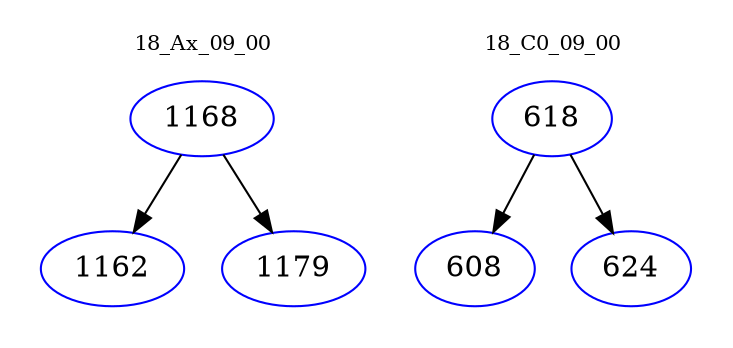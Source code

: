 digraph{
subgraph cluster_0 {
color = white
label = "18_Ax_09_00";
fontsize=10;
T0_1168 [label="1168", color="blue"]
T0_1168 -> T0_1162 [color="black"]
T0_1162 [label="1162", color="blue"]
T0_1168 -> T0_1179 [color="black"]
T0_1179 [label="1179", color="blue"]
}
subgraph cluster_1 {
color = white
label = "18_C0_09_00";
fontsize=10;
T1_618 [label="618", color="blue"]
T1_618 -> T1_608 [color="black"]
T1_608 [label="608", color="blue"]
T1_618 -> T1_624 [color="black"]
T1_624 [label="624", color="blue"]
}
}
